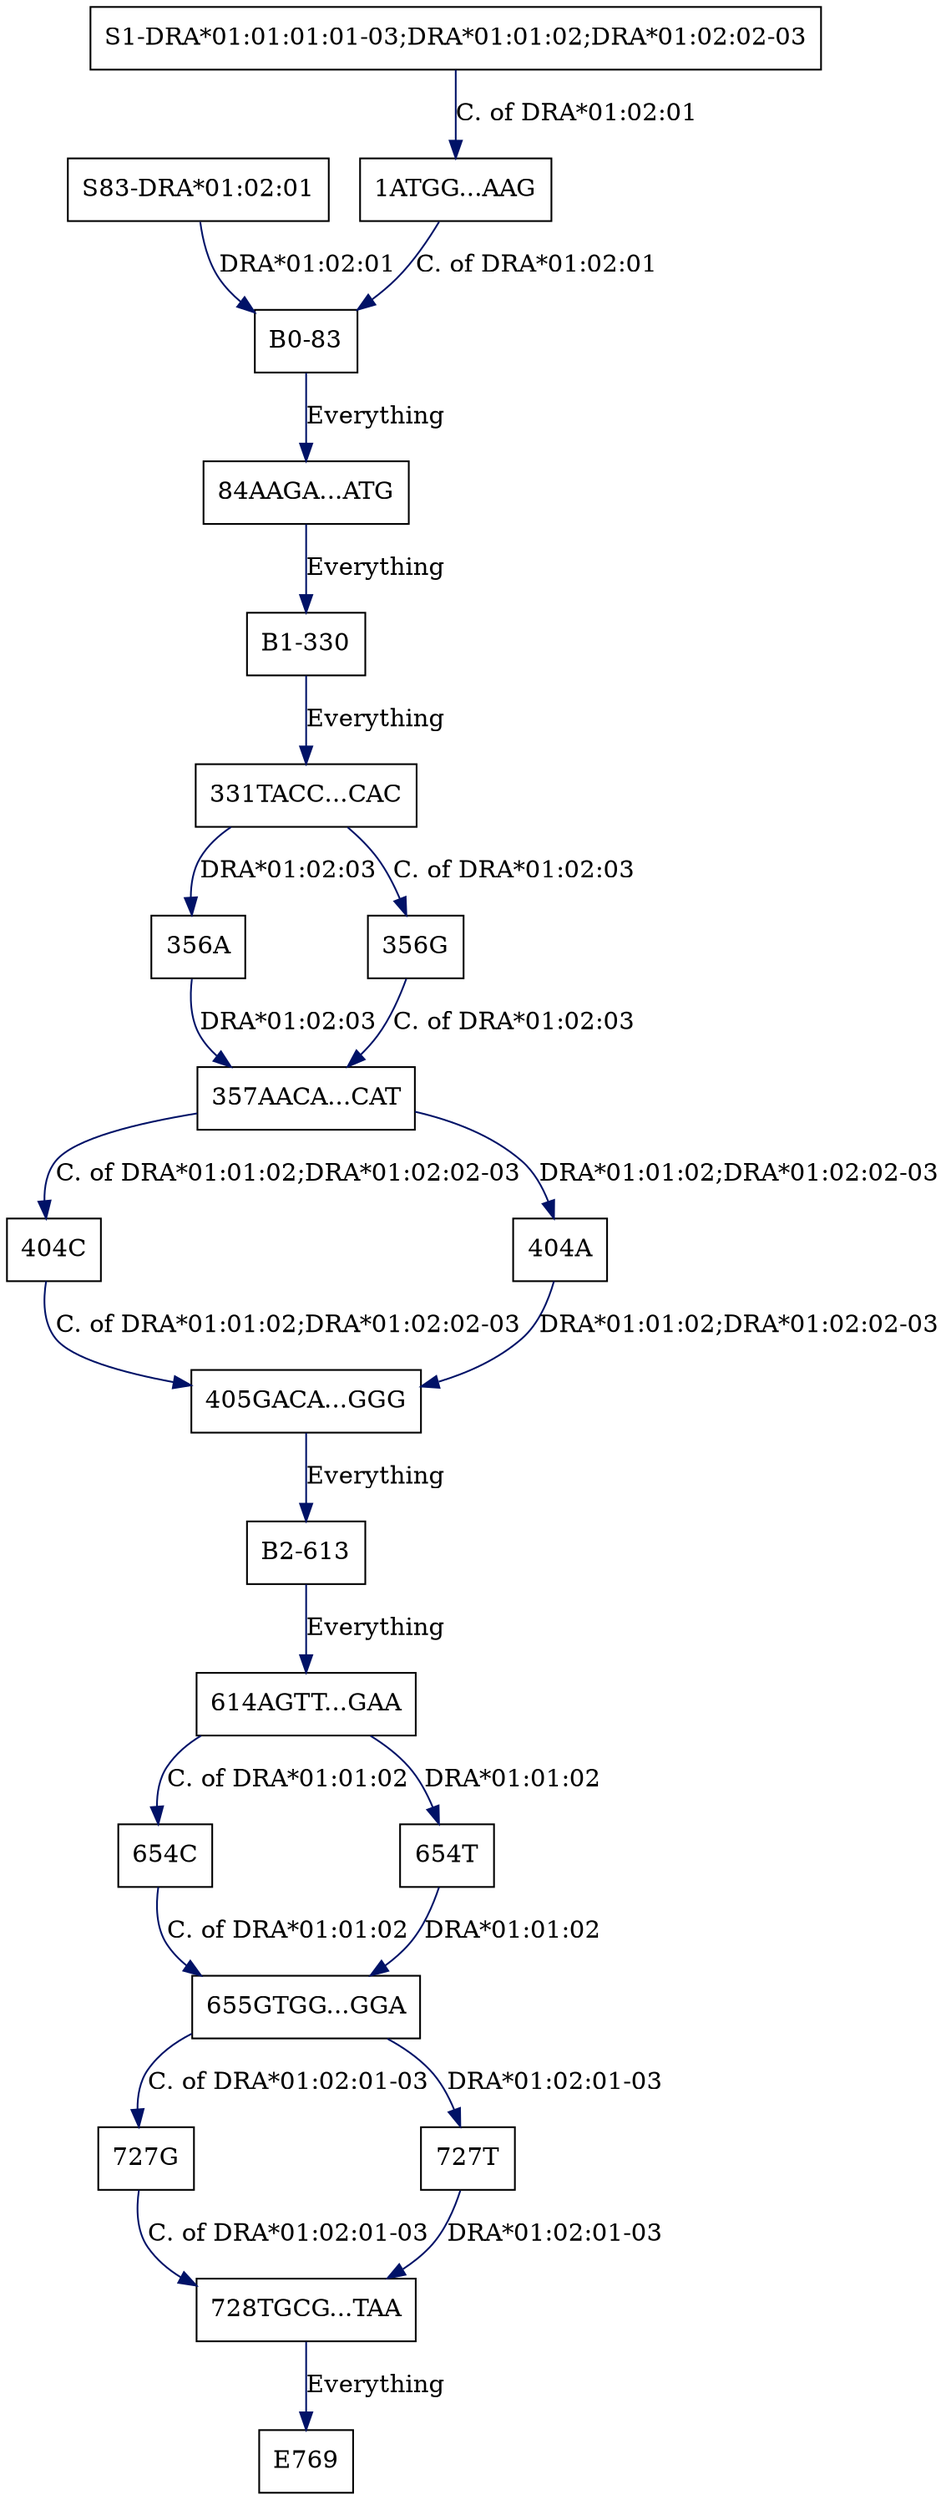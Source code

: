 digraph G {
  "S83-DRA*01:02:01" [shape=box, ];
  "655GTGG...GGA" [shape=box, ];
  "B1-330" [shape=box, ];
  "356A" [shape=box, ];
  "E769" [shape=box, ];
  "357AACA...CAT" [shape=box, ];
  "331TACC...CAC" [shape=box, ];
  "B0-83" [shape=box, ];
  "614AGTT...GAA" [shape=box, ];
  "1ATGG...AAG" [shape=box, ];
  "S1-DRA*01:01:01:01-03;DRA*01:01:02;DRA*01:02:02-03" [shape=box, ];
  "84AAGA...ATG" [shape=box, ];
  "356G" [shape=box, ];
  "404C" [shape=box, ];
  "728TGCG...TAA" [shape=box, ];
  "654C" [shape=box, ];
  "727G" [shape=box, ];
  "404A" [shape=box, ];
  "B2-613" [shape=box, ];
  "727T" [shape=box, ];
  "654T" [shape=box, ];
  "405GACA...GGG" [shape=box, ];
  
  
  edge [color="#001267", ];
  "S83-DRA*01:02:01" -> "B0-83" [label="DRA*01:02:01", ];
  "655GTGG...GGA" -> "727G" [label="C. of DRA*01:02:01-03", ];
  "655GTGG...GGA" -> "727T" [label="DRA*01:02:01-03", ];
  "B1-330" -> "331TACC...CAC" [label="Everything", ];
  "356A" -> "357AACA...CAT" [label="DRA*01:02:03", ];
  "357AACA...CAT" -> "404A" [label="DRA*01:01:02;DRA*01:02:02-03", ];
  "357AACA...CAT" -> "404C" [label="C. of DRA*01:01:02;DRA*01:02:02-03", ];
  "331TACC...CAC" -> "356A" [label="DRA*01:02:03", ];
  "331TACC...CAC" -> "356G" [label="C. of DRA*01:02:03", ];
  "B0-83" -> "84AAGA...ATG" [label="Everything", ];
  "614AGTT...GAA" -> "654C" [label="C. of DRA*01:01:02", ];
  "614AGTT...GAA" -> "654T" [label="DRA*01:01:02", ];
  "1ATGG...AAG" -> "B0-83" [label="C. of DRA*01:02:01", ];
  "S1-DRA*01:01:01:01-03;DRA*01:01:02;DRA*01:02:02-03" -> "1ATGG...AAG" [
  label="C. of DRA*01:02:01", ];
  "84AAGA...ATG" -> "B1-330" [label="Everything", ];
  "356G" -> "357AACA...CAT" [label="C. of DRA*01:02:03", ];
  "404C" -> "405GACA...GGG" [label="C. of DRA*01:01:02;DRA*01:02:02-03", ];
  "728TGCG...TAA" -> "E769" [label="Everything", ];
  "654C" -> "655GTGG...GGA" [label="C. of DRA*01:01:02", ];
  "727G" -> "728TGCG...TAA" [label="C. of DRA*01:02:01-03", ];
  "404A" -> "405GACA...GGG" [label="DRA*01:01:02;DRA*01:02:02-03", ];
  "B2-613" -> "614AGTT...GAA" [label="Everything", ];
  "727T" -> "728TGCG...TAA" [label="DRA*01:02:01-03", ];
  "654T" -> "655GTGG...GGA" [label="DRA*01:01:02", ];
  "405GACA...GGG" -> "B2-613" [label="Everything", ];
  
  }
